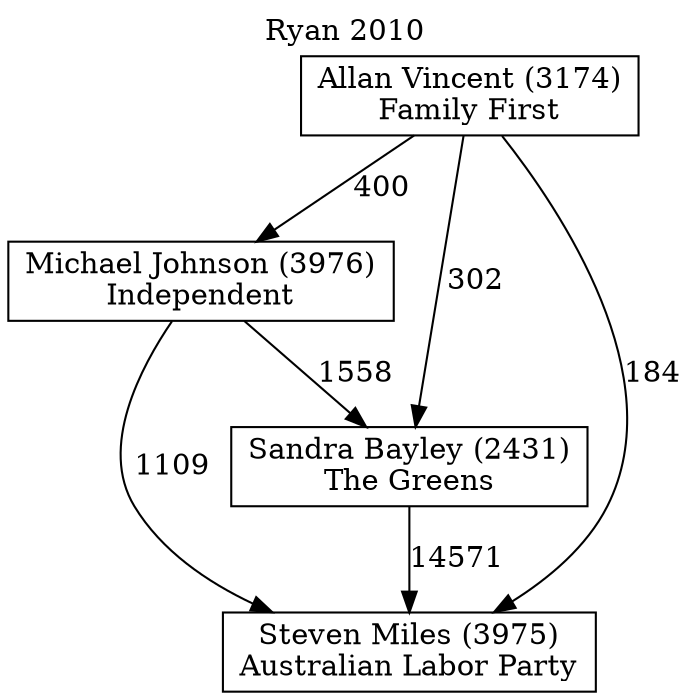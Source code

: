 // House preference flow
digraph "Steven Miles (3975)_Ryan_2010" {
	graph [label="Ryan 2010" labelloc=t mclimit=10]
	node [shape=box]
	"Allan Vincent (3174)" [label="Allan Vincent (3174)
Family First"]
	"Michael Johnson (3976)" [label="Michael Johnson (3976)
Independent"]
	"Sandra Bayley (2431)" [label="Sandra Bayley (2431)
The Greens"]
	"Steven Miles (3975)" [label="Steven Miles (3975)
Australian Labor Party"]
	"Allan Vincent (3174)" -> "Michael Johnson (3976)" [label=400]
	"Allan Vincent (3174)" -> "Sandra Bayley (2431)" [label=302]
	"Allan Vincent (3174)" -> "Steven Miles (3975)" [label=184]
	"Michael Johnson (3976)" -> "Sandra Bayley (2431)" [label=1558]
	"Michael Johnson (3976)" -> "Steven Miles (3975)" [label=1109]
	"Sandra Bayley (2431)" -> "Steven Miles (3975)" [label=14571]
}
